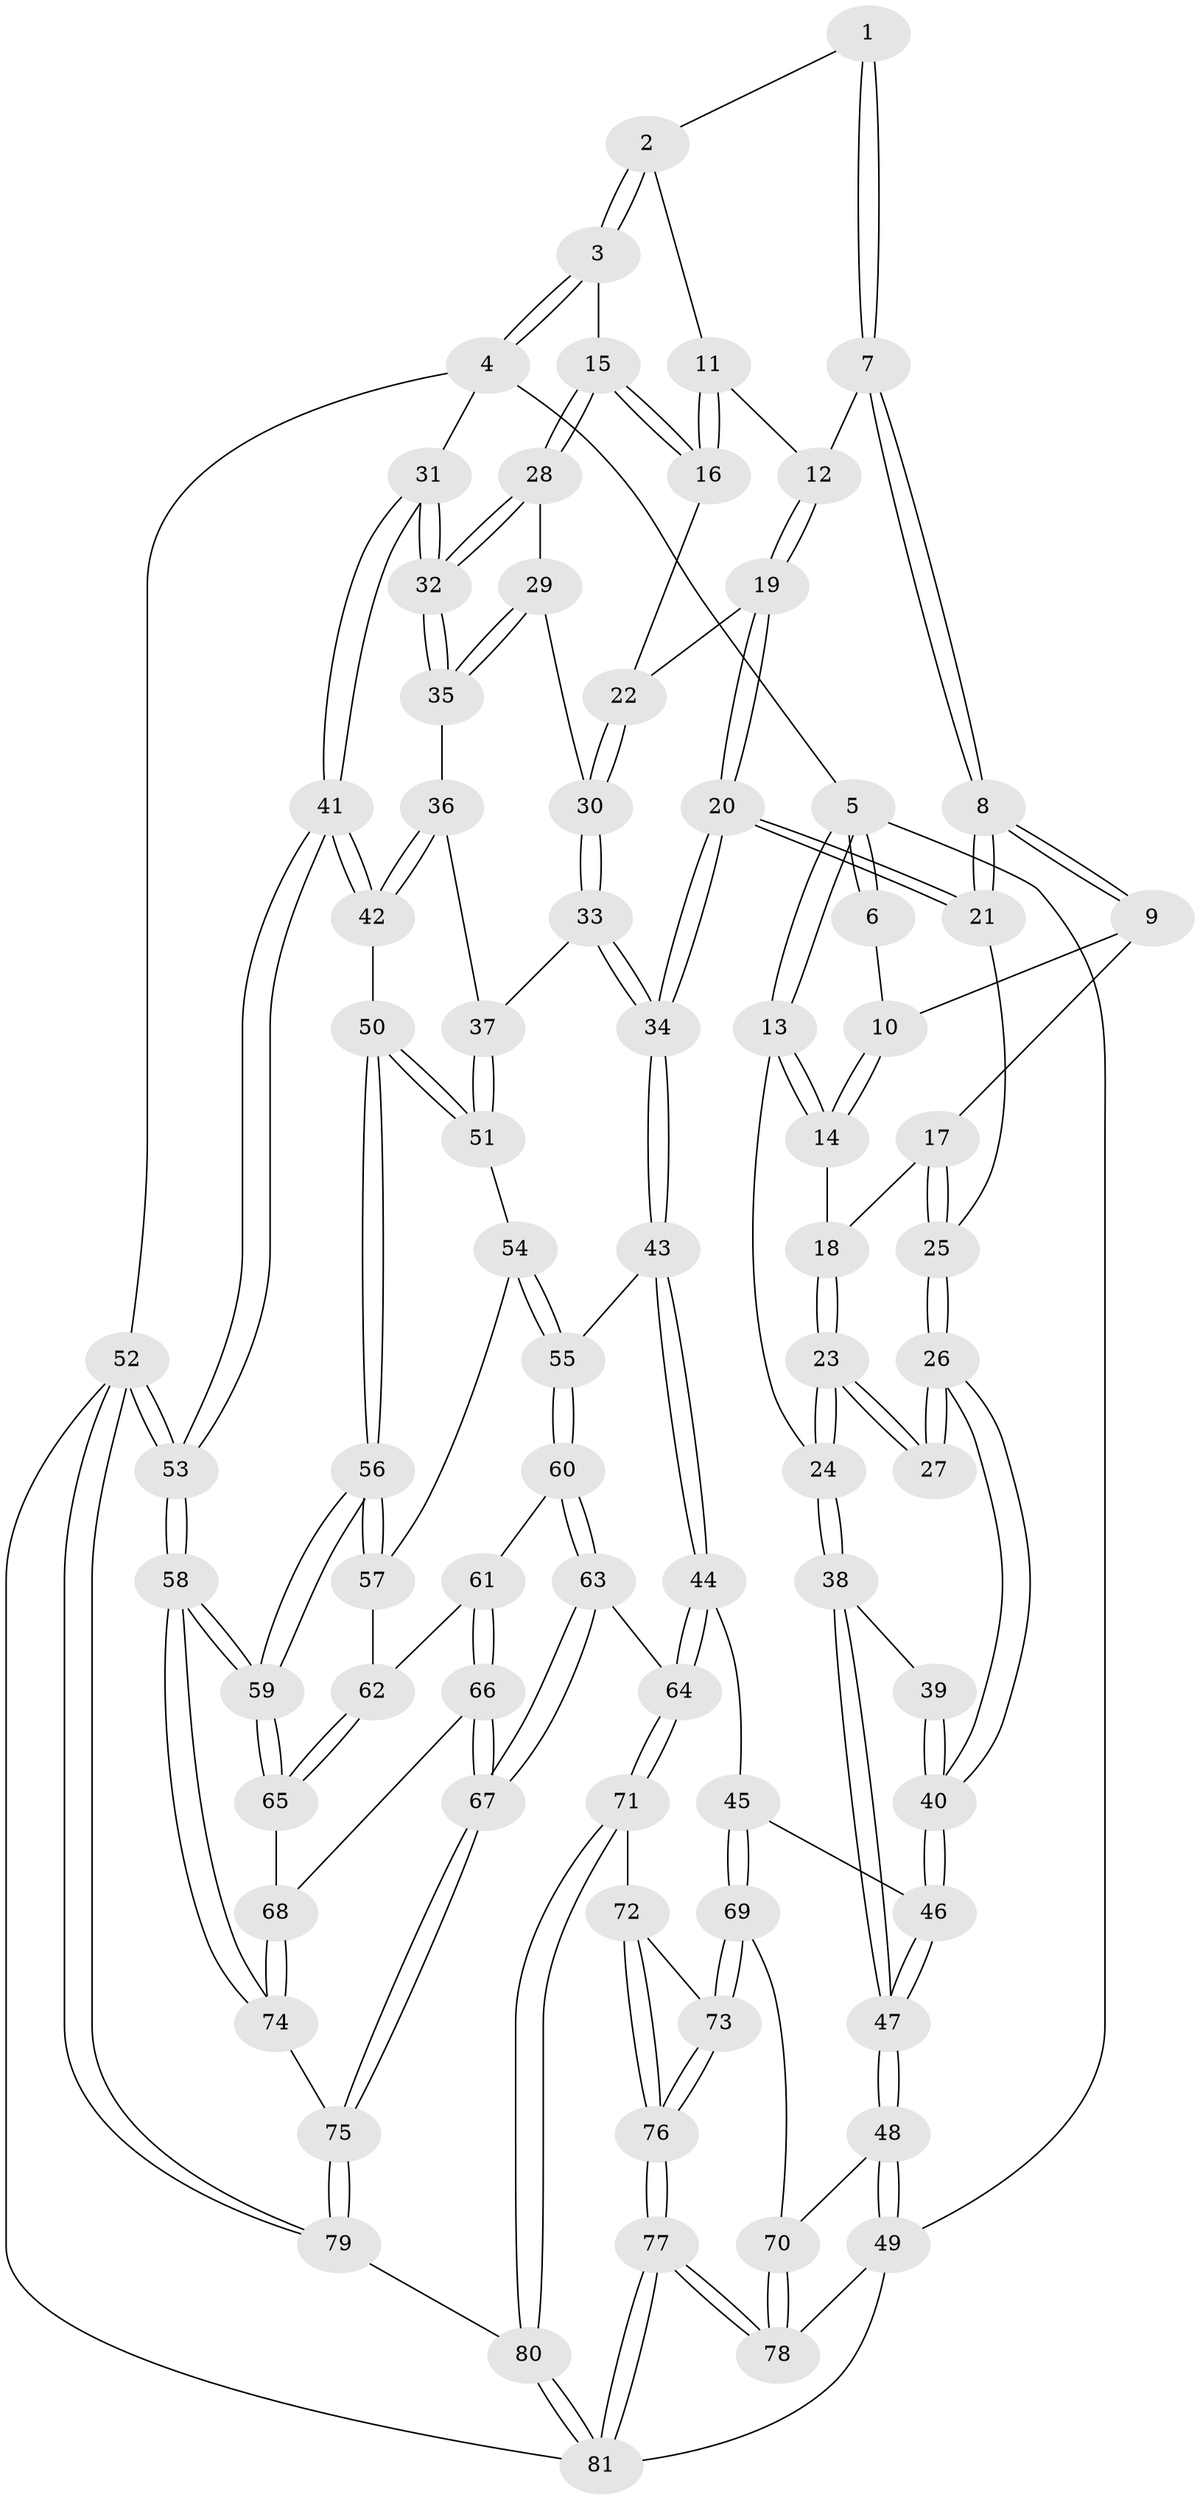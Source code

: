 // Generated by graph-tools (version 1.1) at 2025/03/03/09/25 03:03:15]
// undirected, 81 vertices, 199 edges
graph export_dot {
graph [start="1"]
  node [color=gray90,style=filled];
  1 [pos="+0.47862118630100786+0"];
  2 [pos="+0.7900287726547633+0"];
  3 [pos="+0.9970940710649543+0"];
  4 [pos="+1+0"];
  5 [pos="+0+0"];
  6 [pos="+0.27427417259681314+0"];
  7 [pos="+0.4941949337926475+0"];
  8 [pos="+0.3825001332874848+0.11856988105295961"];
  9 [pos="+0.283368902587888+0.016048694516558038"];
  10 [pos="+0.26197170744156417+0"];
  11 [pos="+0.6524215159066277+0.05111616083103729"];
  12 [pos="+0.5135902248630125+0.0213078454739547"];
  13 [pos="+0+0"];
  14 [pos="+0.14476599089422285+0.0686045978183982"];
  15 [pos="+0.7336111081239707+0.1421317098742268"];
  16 [pos="+0.6737752529939511+0.13890641972833925"];
  17 [pos="+0.22595205516178432+0.1269069267800633"];
  18 [pos="+0.15280874656559568+0.09132723992308538"];
  19 [pos="+0.5587220899977049+0.15561624437170826"];
  20 [pos="+0.4484825723436469+0.31413744616109485"];
  21 [pos="+0.37489604923765457+0.28479779152381307"];
  22 [pos="+0.6728152807240353+0.13944430429068852"];
  23 [pos="+0.09052753433670312+0.17027076472404312"];
  24 [pos="+0+0"];
  25 [pos="+0.27667739550452924+0.2943585272290528"];
  26 [pos="+0.22758576616528758+0.3200835987300712"];
  27 [pos="+0.1549620208985384+0.27636886143574757"];
  28 [pos="+0.767079060619933+0.17844480751668435"];
  29 [pos="+0.7498809247114361+0.236862911392792"];
  30 [pos="+0.6503288270154546+0.2982058541984517"];
  31 [pos="+1+0.2438003706299716"];
  32 [pos="+1+0.24499681180430422"];
  33 [pos="+0.5707321649076593+0.42500416442692535"];
  34 [pos="+0.551180377349115+0.4357696477855604"];
  35 [pos="+0.7850146204484664+0.3386164458685489"];
  36 [pos="+0.7580140921598316+0.3655435458957468"];
  37 [pos="+0.7142063722949218+0.3945302339266764"];
  38 [pos="+0+0.25504971258242143"];
  39 [pos="+0+0.2834426549098637"];
  40 [pos="+0.1549315136283534+0.4745950917965581"];
  41 [pos="+1+0.4591714383770361"];
  42 [pos="+0.9849000895330035+0.5099466631909517"];
  43 [pos="+0.5499067437661667+0.480479248721956"];
  44 [pos="+0.4078813277052125+0.6531671769538135"];
  45 [pos="+0.3592971107540965+0.6631646806303737"];
  46 [pos="+0.13680751593172308+0.5257305962031775"];
  47 [pos="+0+0.6470405593915386"];
  48 [pos="+0+0.6683399446682989"];
  49 [pos="+0+0.6927452533948063"];
  50 [pos="+0.9410597632605259+0.5299766185002579"];
  51 [pos="+0.9077214405779263+0.5401766814357072"];
  52 [pos="+1+1"];
  53 [pos="+1+1"];
  54 [pos="+0.907458020954421+0.5403447215982051"];
  55 [pos="+0.6556239736928734+0.5670388779032659"];
  56 [pos="+0.9124261219277333+0.7473023782132683"];
  57 [pos="+0.8534594838143044+0.6343546593850834"];
  58 [pos="+1+0.9206000631733239"];
  59 [pos="+0.9190171101022535+0.7993234453888701"];
  60 [pos="+0.6815033180473932+0.6322878393201999"];
  61 [pos="+0.6936818106700868+0.650908276671711"];
  62 [pos="+0.8176202119611518+0.6730055508738815"];
  63 [pos="+0.5336387033115538+0.8029434689486723"];
  64 [pos="+0.526223840840302+0.8016560605551698"];
  65 [pos="+0.8254930227406367+0.7753346300574718"];
  66 [pos="+0.6954631069240781+0.6696027242387455"];
  67 [pos="+0.5957844287155293+0.8247965408505938"];
  68 [pos="+0.7535560687313371+0.8040803834066782"];
  69 [pos="+0.28623031474547705+0.7946405187511484"];
  70 [pos="+0.13509611729858795+0.8042737344109009"];
  71 [pos="+0.4662746290484886+0.9203648762405026"];
  72 [pos="+0.4439468765307921+0.9196263513429837"];
  73 [pos="+0.286945241742691+0.799493722900521"];
  74 [pos="+0.7217968078933843+0.8487297394191409"];
  75 [pos="+0.6905741034876114+0.8869351654770696"];
  76 [pos="+0.26453981587474273+0.994963618425239"];
  77 [pos="+0.20273964793781404+1"];
  78 [pos="+0.15177686758832465+1"];
  79 [pos="+0.7508586524326283+1"];
  80 [pos="+0.5725148667895745+1"];
  81 [pos="+0.1904907936968284+1"];
  1 -- 2;
  1 -- 7;
  1 -- 7;
  2 -- 3;
  2 -- 3;
  2 -- 11;
  3 -- 4;
  3 -- 4;
  3 -- 15;
  4 -- 5;
  4 -- 31;
  4 -- 52;
  5 -- 6;
  5 -- 6;
  5 -- 13;
  5 -- 13;
  5 -- 49;
  6 -- 10;
  7 -- 8;
  7 -- 8;
  7 -- 12;
  8 -- 9;
  8 -- 9;
  8 -- 21;
  8 -- 21;
  9 -- 10;
  9 -- 17;
  10 -- 14;
  10 -- 14;
  11 -- 12;
  11 -- 16;
  11 -- 16;
  12 -- 19;
  12 -- 19;
  13 -- 14;
  13 -- 14;
  13 -- 24;
  14 -- 18;
  15 -- 16;
  15 -- 16;
  15 -- 28;
  15 -- 28;
  16 -- 22;
  17 -- 18;
  17 -- 25;
  17 -- 25;
  18 -- 23;
  18 -- 23;
  19 -- 20;
  19 -- 20;
  19 -- 22;
  20 -- 21;
  20 -- 21;
  20 -- 34;
  20 -- 34;
  21 -- 25;
  22 -- 30;
  22 -- 30;
  23 -- 24;
  23 -- 24;
  23 -- 27;
  23 -- 27;
  24 -- 38;
  24 -- 38;
  25 -- 26;
  25 -- 26;
  26 -- 27;
  26 -- 27;
  26 -- 40;
  26 -- 40;
  28 -- 29;
  28 -- 32;
  28 -- 32;
  29 -- 30;
  29 -- 35;
  29 -- 35;
  30 -- 33;
  30 -- 33;
  31 -- 32;
  31 -- 32;
  31 -- 41;
  31 -- 41;
  32 -- 35;
  32 -- 35;
  33 -- 34;
  33 -- 34;
  33 -- 37;
  34 -- 43;
  34 -- 43;
  35 -- 36;
  36 -- 37;
  36 -- 42;
  36 -- 42;
  37 -- 51;
  37 -- 51;
  38 -- 39;
  38 -- 47;
  38 -- 47;
  39 -- 40;
  39 -- 40;
  40 -- 46;
  40 -- 46;
  41 -- 42;
  41 -- 42;
  41 -- 53;
  41 -- 53;
  42 -- 50;
  43 -- 44;
  43 -- 44;
  43 -- 55;
  44 -- 45;
  44 -- 64;
  44 -- 64;
  45 -- 46;
  45 -- 69;
  45 -- 69;
  46 -- 47;
  46 -- 47;
  47 -- 48;
  47 -- 48;
  48 -- 49;
  48 -- 49;
  48 -- 70;
  49 -- 78;
  49 -- 81;
  50 -- 51;
  50 -- 51;
  50 -- 56;
  50 -- 56;
  51 -- 54;
  52 -- 53;
  52 -- 53;
  52 -- 79;
  52 -- 79;
  52 -- 81;
  53 -- 58;
  53 -- 58;
  54 -- 55;
  54 -- 55;
  54 -- 57;
  55 -- 60;
  55 -- 60;
  56 -- 57;
  56 -- 57;
  56 -- 59;
  56 -- 59;
  57 -- 62;
  58 -- 59;
  58 -- 59;
  58 -- 74;
  58 -- 74;
  59 -- 65;
  59 -- 65;
  60 -- 61;
  60 -- 63;
  60 -- 63;
  61 -- 62;
  61 -- 66;
  61 -- 66;
  62 -- 65;
  62 -- 65;
  63 -- 64;
  63 -- 67;
  63 -- 67;
  64 -- 71;
  64 -- 71;
  65 -- 68;
  66 -- 67;
  66 -- 67;
  66 -- 68;
  67 -- 75;
  67 -- 75;
  68 -- 74;
  68 -- 74;
  69 -- 70;
  69 -- 73;
  69 -- 73;
  70 -- 78;
  70 -- 78;
  71 -- 72;
  71 -- 80;
  71 -- 80;
  72 -- 73;
  72 -- 76;
  72 -- 76;
  73 -- 76;
  73 -- 76;
  74 -- 75;
  75 -- 79;
  75 -- 79;
  76 -- 77;
  76 -- 77;
  77 -- 78;
  77 -- 78;
  77 -- 81;
  77 -- 81;
  79 -- 80;
  80 -- 81;
  80 -- 81;
}
